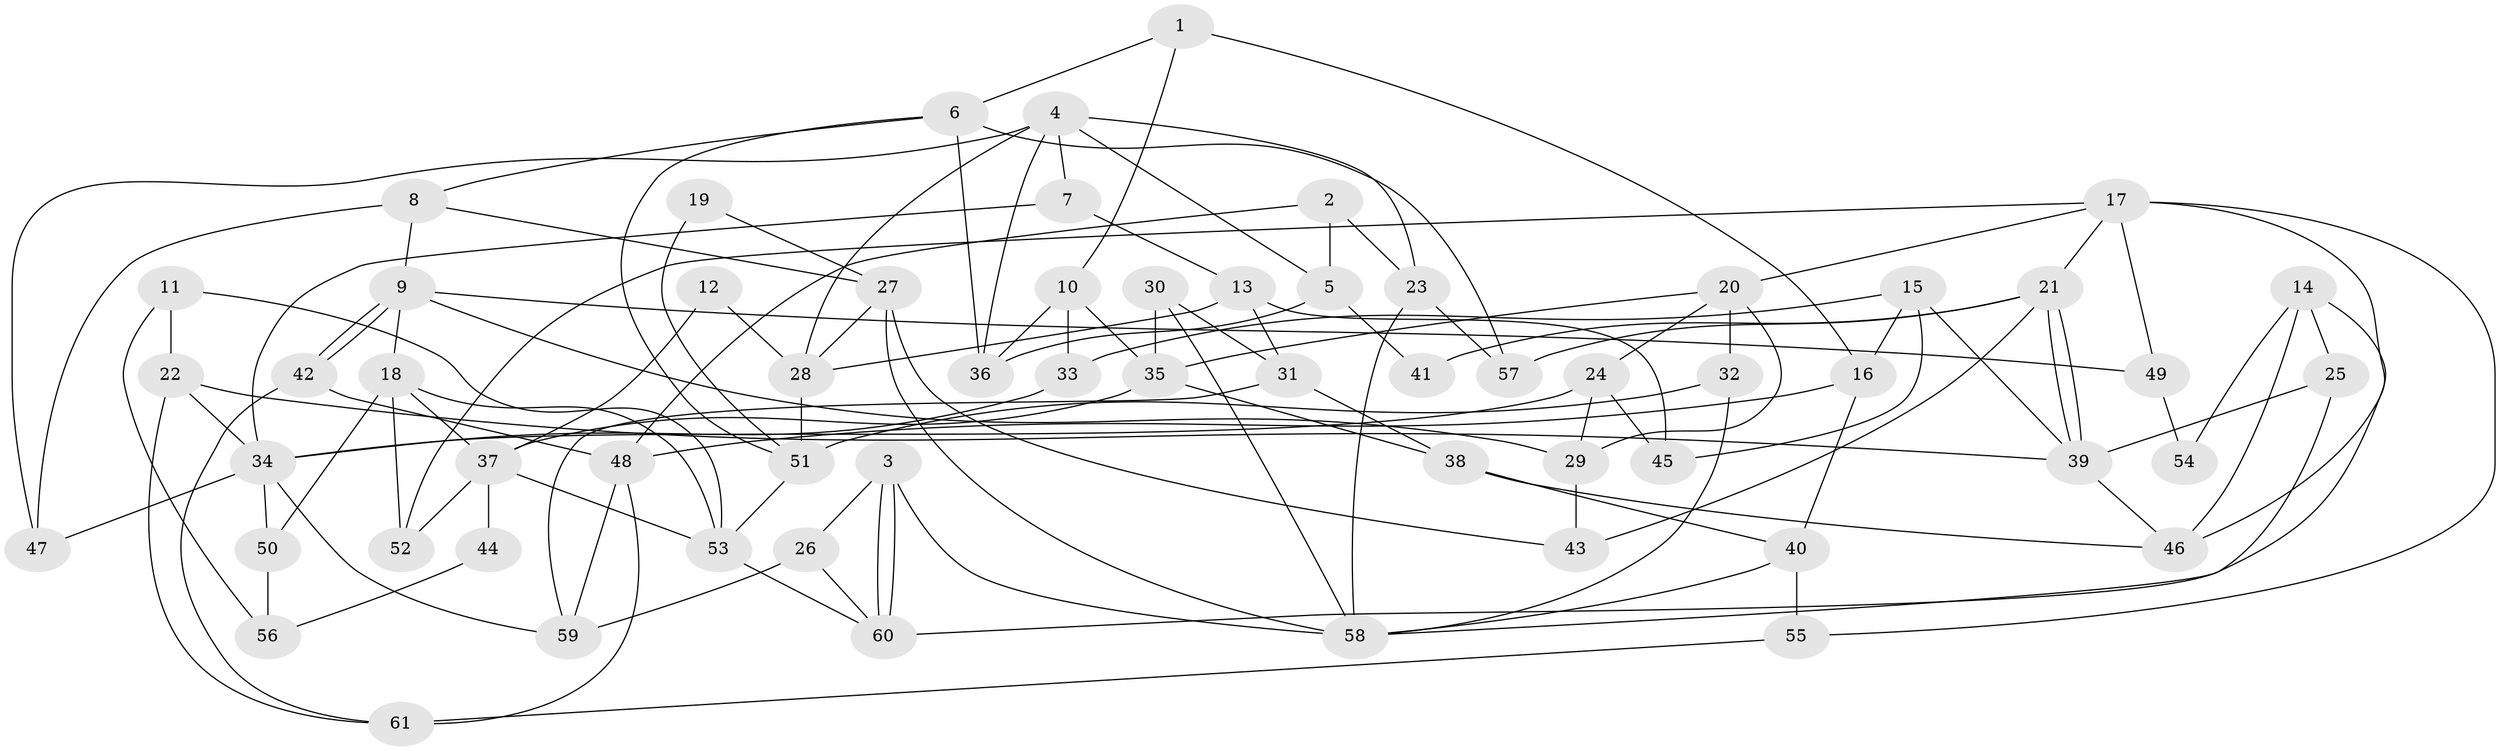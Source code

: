 // coarse degree distribution, {8: 0.05555555555555555, 7: 0.05555555555555555, 3: 0.2222222222222222, 9: 0.16666666666666666, 10: 0.1111111111111111, 5: 0.2222222222222222, 12: 0.05555555555555555, 6: 0.05555555555555555, 4: 0.05555555555555555}
// Generated by graph-tools (version 1.1) at 2025/18/03/04/25 18:18:53]
// undirected, 61 vertices, 122 edges
graph export_dot {
graph [start="1"]
  node [color=gray90,style=filled];
  1;
  2;
  3;
  4;
  5;
  6;
  7;
  8;
  9;
  10;
  11;
  12;
  13;
  14;
  15;
  16;
  17;
  18;
  19;
  20;
  21;
  22;
  23;
  24;
  25;
  26;
  27;
  28;
  29;
  30;
  31;
  32;
  33;
  34;
  35;
  36;
  37;
  38;
  39;
  40;
  41;
  42;
  43;
  44;
  45;
  46;
  47;
  48;
  49;
  50;
  51;
  52;
  53;
  54;
  55;
  56;
  57;
  58;
  59;
  60;
  61;
  1 -- 10;
  1 -- 16;
  1 -- 6;
  2 -- 23;
  2 -- 48;
  2 -- 5;
  3 -- 58;
  3 -- 60;
  3 -- 60;
  3 -- 26;
  4 -- 28;
  4 -- 5;
  4 -- 7;
  4 -- 23;
  4 -- 36;
  4 -- 47;
  5 -- 36;
  5 -- 41;
  6 -- 8;
  6 -- 36;
  6 -- 51;
  6 -- 57;
  7 -- 34;
  7 -- 13;
  8 -- 47;
  8 -- 9;
  8 -- 27;
  9 -- 42;
  9 -- 42;
  9 -- 29;
  9 -- 18;
  9 -- 49;
  10 -- 36;
  10 -- 35;
  10 -- 33;
  11 -- 22;
  11 -- 53;
  11 -- 56;
  12 -- 37;
  12 -- 28;
  13 -- 45;
  13 -- 28;
  13 -- 31;
  14 -- 46;
  14 -- 60;
  14 -- 25;
  14 -- 54;
  15 -- 33;
  15 -- 39;
  15 -- 16;
  15 -- 45;
  16 -- 40;
  16 -- 48;
  17 -- 46;
  17 -- 21;
  17 -- 20;
  17 -- 49;
  17 -- 52;
  17 -- 55;
  18 -- 52;
  18 -- 37;
  18 -- 50;
  18 -- 53;
  19 -- 51;
  19 -- 27;
  20 -- 32;
  20 -- 24;
  20 -- 29;
  20 -- 35;
  21 -- 43;
  21 -- 39;
  21 -- 39;
  21 -- 41;
  21 -- 57;
  22 -- 61;
  22 -- 39;
  22 -- 34;
  23 -- 57;
  23 -- 58;
  24 -- 34;
  24 -- 29;
  24 -- 45;
  25 -- 58;
  25 -- 39;
  26 -- 60;
  26 -- 59;
  27 -- 28;
  27 -- 43;
  27 -- 58;
  28 -- 51;
  29 -- 43;
  30 -- 31;
  30 -- 58;
  30 -- 35;
  31 -- 38;
  31 -- 59;
  32 -- 51;
  32 -- 58;
  33 -- 34;
  34 -- 59;
  34 -- 47;
  34 -- 50;
  35 -- 37;
  35 -- 38;
  37 -- 44;
  37 -- 52;
  37 -- 53;
  38 -- 40;
  38 -- 46;
  39 -- 46;
  40 -- 58;
  40 -- 55;
  42 -- 48;
  42 -- 61;
  44 -- 56;
  48 -- 59;
  48 -- 61;
  49 -- 54;
  50 -- 56;
  51 -- 53;
  53 -- 60;
  55 -- 61;
}
